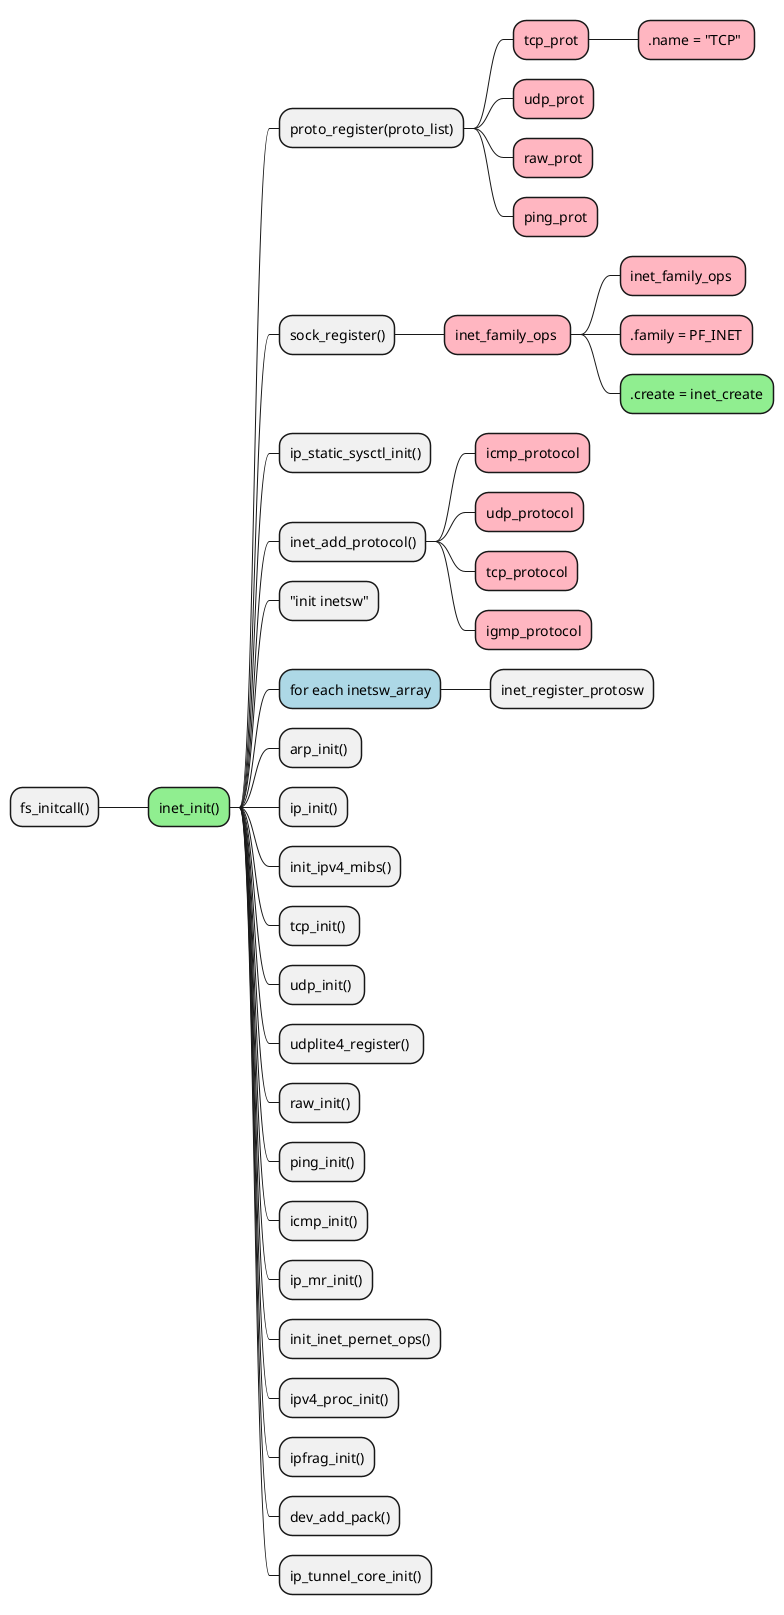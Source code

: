 @startmindmap
* fs_initcall()
**[#lightgreen] inet_init()
*** proto_register(proto_list)
****[#lightpink] tcp_prot
*****[#lightpink] .name = "TCP" 
****[#lightpink] udp_prot
****[#lightpink] raw_prot
****[#lightpink] ping_prot
*** sock_register()
****[#lightpink] inet_family_ops 
*****[#lightpink] inet_family_ops 
*****[#lightpink] .family = PF_INET
*****[#lightgreen] .create = inet_create
*** ip_static_sysctl_init()
*** inet_add_protocol()
****[#lightpink] icmp_protocol
****[#lightpink] udp_protocol
****[#lightpink] tcp_protocol
****[#lightpink] igmp_protocol
*** "init inetsw"
***[#lightblue] for each inetsw_array
**** inet_register_protosw
*** arp_init() 
*** ip_init()
*** init_ipv4_mibs()
*** tcp_init() 
*** udp_init() 
*** udplite4_register() 
*** raw_init()
*** ping_init()
*** icmp_init()
*** ip_mr_init()
*** init_inet_pernet_ops()
*** ipv4_proc_init()
*** ipfrag_init()
*** dev_add_pack()
*** ip_tunnel_core_init()
@endmidmap
